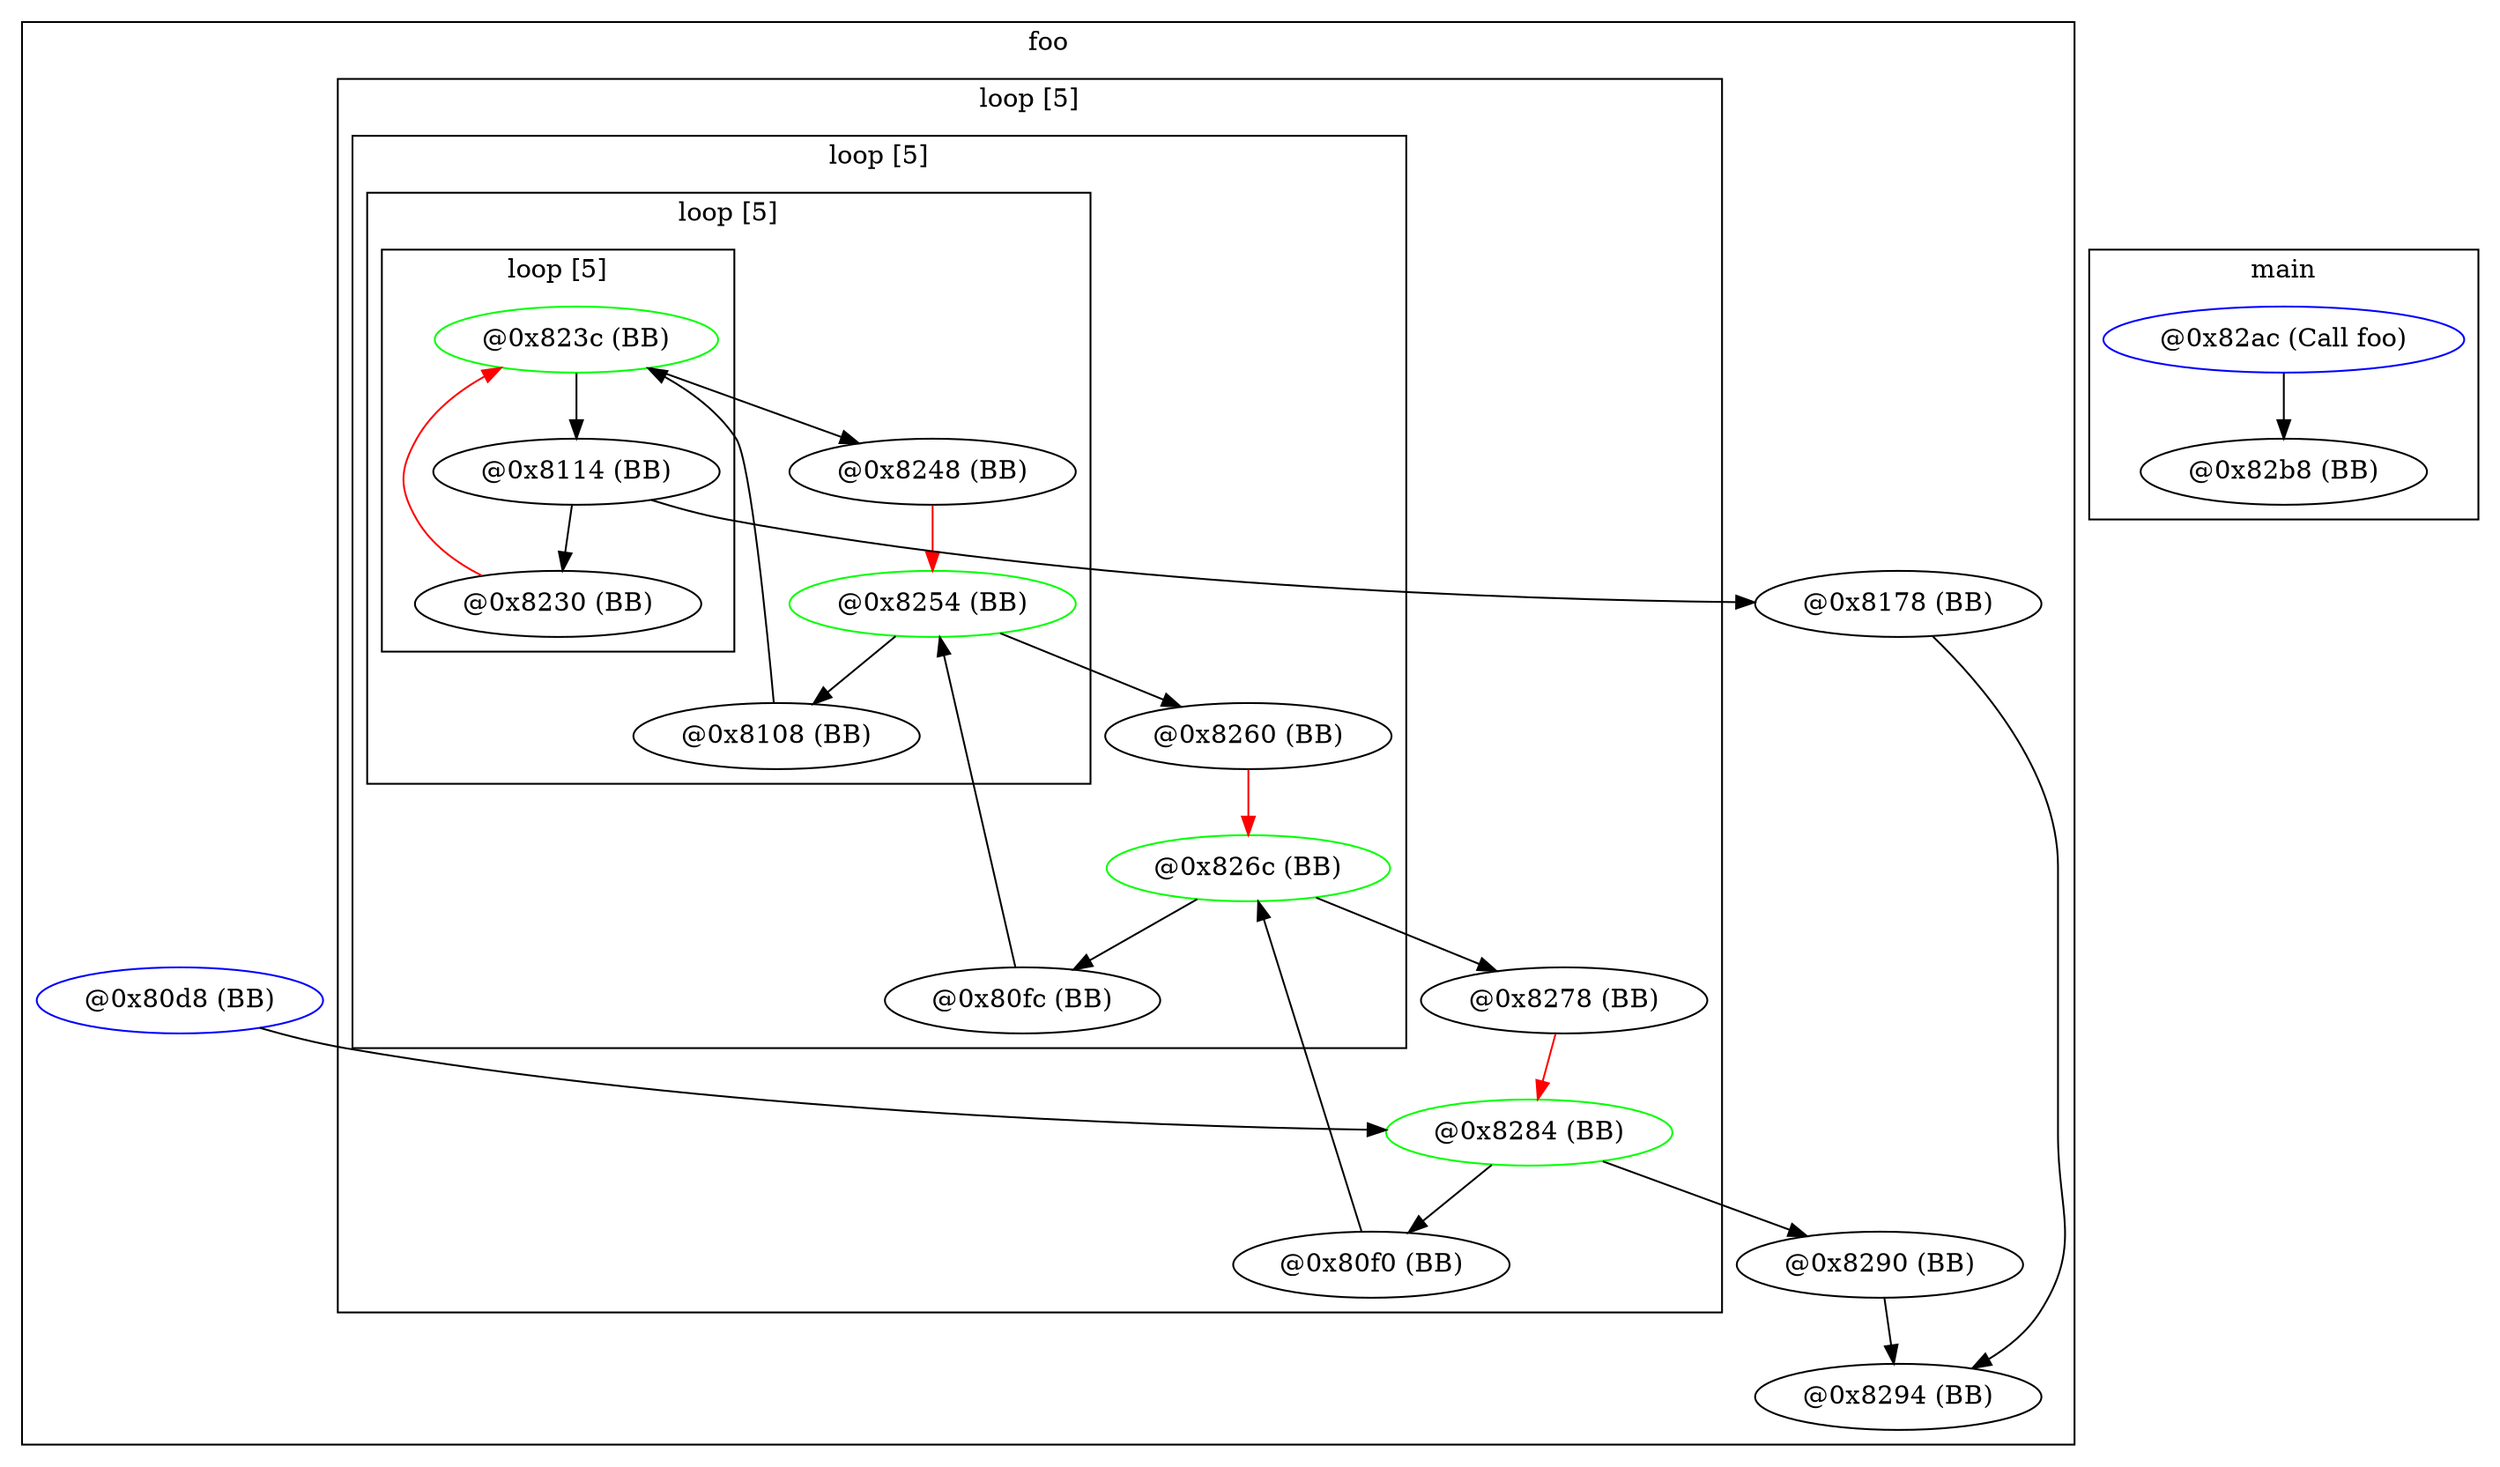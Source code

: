 digraph G {
subgraph cluster_foo {
graph [label = "foo"];
subgraph cluster_loop0x55a002829980 {
graph [label = "loop [5]"];
node0x55a002825d50 [label = "@0x8284 (BB)" ,color="green"];
node0x55a002825520 [label = "@0x8278 (BB)"];
node0x55a002824d20 [label = "@0x826c (BB)" ,color="green"];
node0x55a002814f90 [label = "@0x80f0 (BB)"];
node0x55a0028244f0 [label = "@0x8260 (BB)"];
node0x55a002824410 [label = "@0x8254 (BB)" ,color="green"];
node0x55a002815750 [label = "@0x80fc (BB)"];
node0x55a00281d3b0 [label = "@0x8248 (BB)"];
node0x55a002818df0 [label = "@0x823c (BB)" ,color="green"];
node0x55a002817470 [label = "@0x8108 (BB)"];
node0x55a0028193b0 [label = "@0x8230 (BB)"];
node0x55a002817c10 [label = "@0x8114 (BB)"];
subgraph cluster_loop0x55a002829580 {
graph [label = "loop [5]"];
node0x55a002824d20;
node0x55a0028244f0;
node0x55a002824410;
node0x55a002815750;
node0x55a00281d3b0;
node0x55a002818df0;
node0x55a002817470;
node0x55a0028193b0;
node0x55a002817c10;
subgraph cluster_loop0x55a0028292b0 {
graph [label = "loop [5]"];
node0x55a002824410;
node0x55a00281d3b0;
node0x55a002818df0;
node0x55a002817470;
node0x55a0028193b0;
node0x55a002817c10;
subgraph cluster_loop0x55a0026cff40 {
graph [label = "loop [5]"];
node0x55a002818df0;
node0x55a0028193b0;
node0x55a002817c10;
}
}
}
}
node0x55a002814870 [label = "@0x80d8 (BB)" ,color="blue"];
node0x55a002814f90;
node0x55a002815750;
node0x55a002817470;
node0x55a002817c10;
node0x55a0028183e0 [label = "@0x8178 (BB)"];
node0x55a0028193b0;
node0x55a002818df0;
node0x55a00281d3b0;
node0x55a002824410;
node0x55a0028244f0;
node0x55a002824d20;
node0x55a002825520;
node0x55a002825d50;
node0x55a002826550 [label = "@0x8290 (BB)"];
node0x55a002826d80 [label = "@0x8294 (BB)"];
}
subgraph cluster_main {
graph [label = "main"];
node0x55a0028275c0 [label = "@0x82ac (Call foo)" ,color="blue"];
node0x55a0028278a0 [label = "@0x82b8 (BB)"];
}
node0x55a002814870 -> node0x55a002825d50;
node0x55a002814f90 -> node0x55a002824d20;
node0x55a002815750 -> node0x55a002824410;
node0x55a002817470 -> node0x55a002818df0;
node0x55a002817c10 -> node0x55a0028183e0;
node0x55a002817c10 -> node0x55a0028193b0;
node0x55a0028183e0 -> node0x55a002826d80;
node0x55a0028193b0 -> node0x55a002818df0[color="red"];
node0x55a002818df0 -> node0x55a002817c10;
node0x55a002818df0 -> node0x55a00281d3b0;
node0x55a00281d3b0 -> node0x55a002824410[color="red"];
node0x55a002824410 -> node0x55a002817470;
node0x55a002824410 -> node0x55a0028244f0;
node0x55a0028244f0 -> node0x55a002824d20[color="red"];
node0x55a002824d20 -> node0x55a002815750;
node0x55a002824d20 -> node0x55a002825520;
node0x55a002825520 -> node0x55a002825d50[color="red"];
node0x55a002825d50 -> node0x55a002814f90;
node0x55a002825d50 -> node0x55a002826550;
node0x55a002826550 -> node0x55a002826d80;
node0x55a0028275c0 -> node0x55a0028278a0;
}
